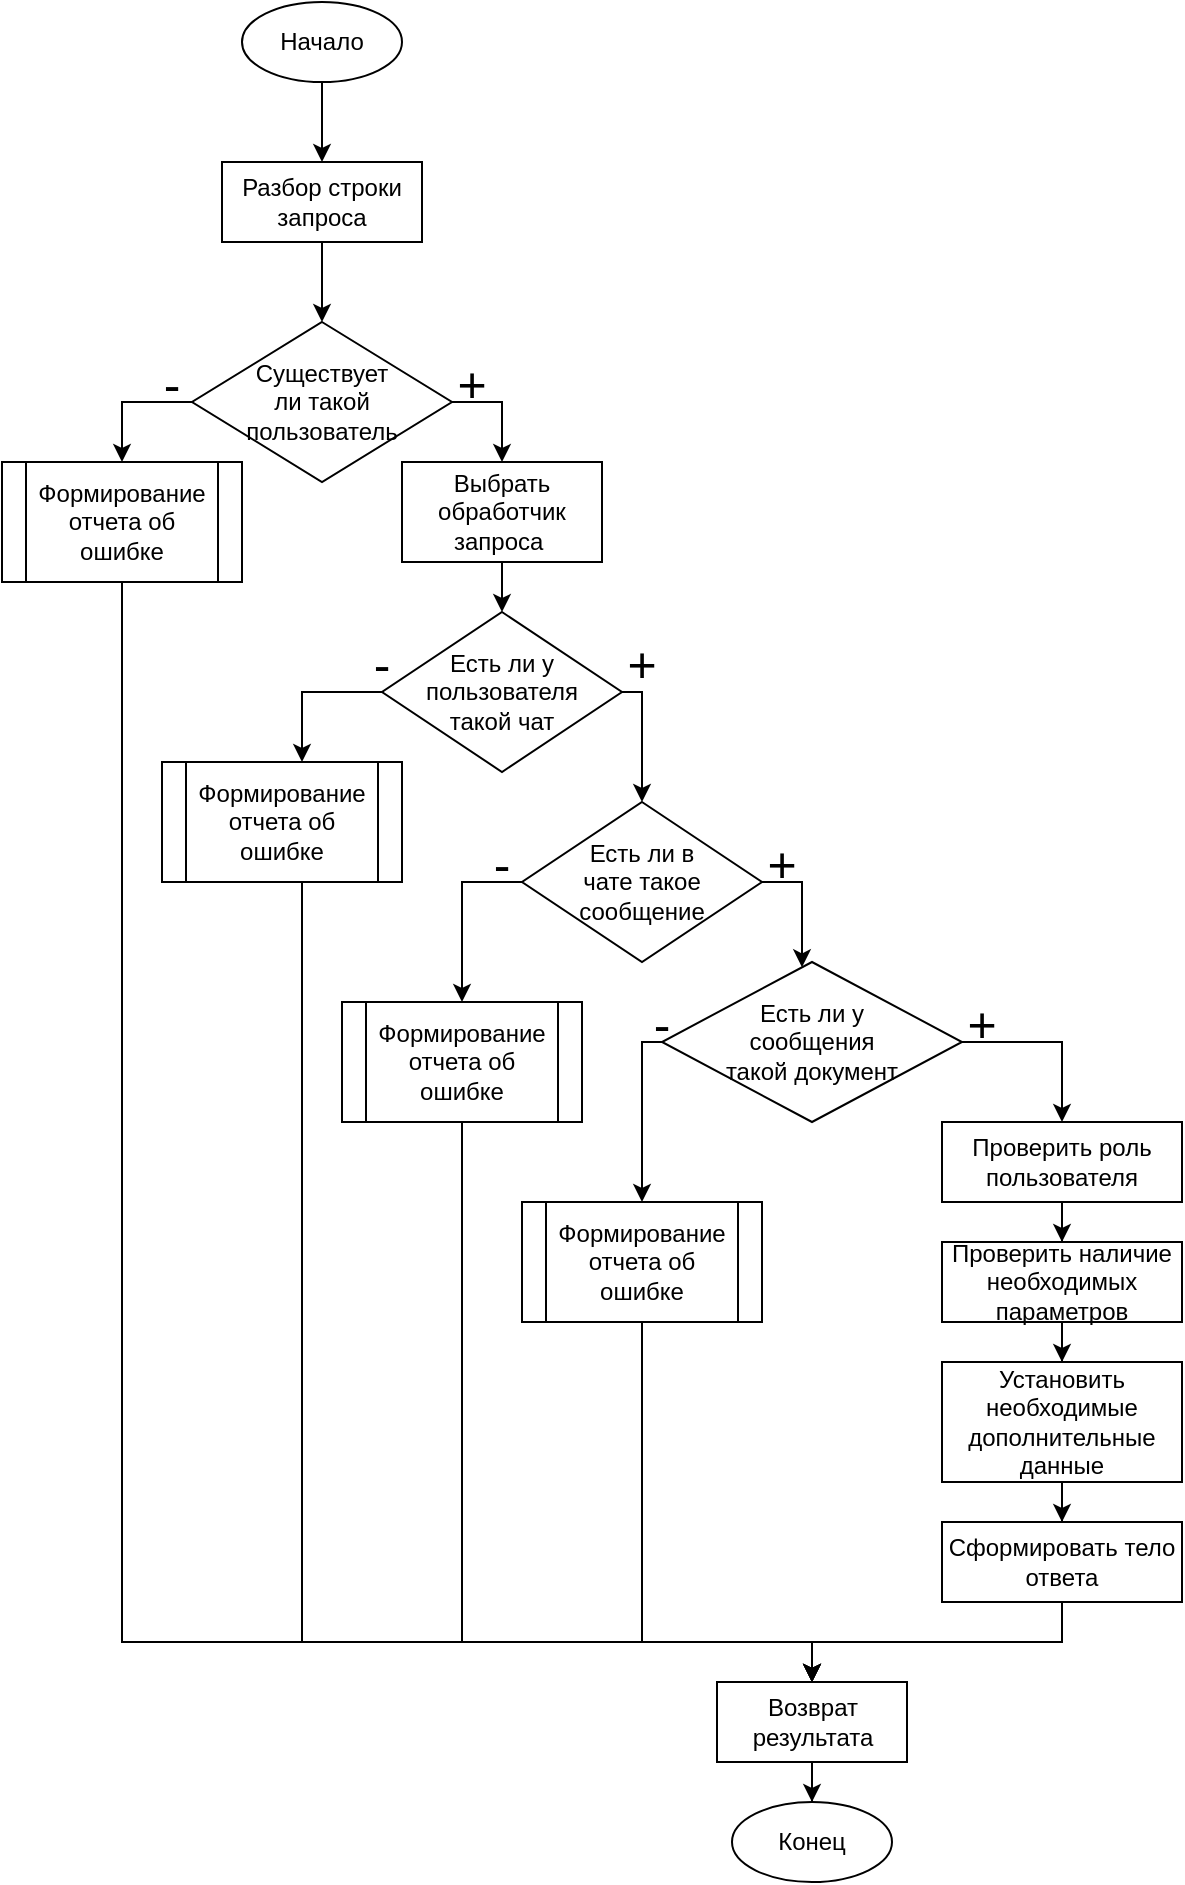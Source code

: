 <mxfile version="14.7.4" type="device"><diagram id="7nSZMCq0fvOQ9lTXzEYB" name="Page-1"><mxGraphModel dx="2048" dy="648" grid="1" gridSize="10" guides="1" tooltips="1" connect="1" arrows="1" fold="1" page="1" pageScale="1" pageWidth="827" pageHeight="1169" math="0" shadow="0"><root><mxCell id="0"/><mxCell id="1" parent="0"/><mxCell id="fkK3kCiApZuxEXThOrcU-3" value="" style="edgeStyle=orthogonalEdgeStyle;rounded=0;orthogonalLoop=1;jettySize=auto;html=1;" edge="1" parent="1" source="INCnpmoepeMSUl6gayzu-2" target="fkK3kCiApZuxEXThOrcU-2"><mxGeometry relative="1" as="geometry"/></mxCell><mxCell id="INCnpmoepeMSUl6gayzu-2" value="Начало" style="ellipse;whiteSpace=wrap;html=1;" parent="1" vertex="1"><mxGeometry x="80" y="200" width="80" height="40" as="geometry"/></mxCell><mxCell id="INCnpmoepeMSUl6gayzu-8" style="edgeStyle=orthogonalEdgeStyle;rounded=0;orthogonalLoop=1;jettySize=auto;html=1;" parent="1" source="INCnpmoepeMSUl6gayzu-3" target="INCnpmoepeMSUl6gayzu-7" edge="1"><mxGeometry relative="1" as="geometry"><Array as="points"><mxPoint x="210" y="400"/></Array></mxGeometry></mxCell><mxCell id="INCnpmoepeMSUl6gayzu-27" style="edgeStyle=orthogonalEdgeStyle;rounded=0;orthogonalLoop=1;jettySize=auto;html=1;" parent="1" source="INCnpmoepeMSUl6gayzu-3" target="INCnpmoepeMSUl6gayzu-42" edge="1"><mxGeometry relative="1" as="geometry"><mxPoint x="230" y="840" as="targetPoint"/><Array as="points"><mxPoint x="20" y="400"/></Array></mxGeometry></mxCell><mxCell id="INCnpmoepeMSUl6gayzu-3" value="Существует &lt;br&gt;ли такой &lt;br&gt;пользователь" style="rhombus;whiteSpace=wrap;html=1;" parent="1" vertex="1"><mxGeometry x="55" y="360" width="130" height="80" as="geometry"/></mxCell><mxCell id="INCnpmoepeMSUl6gayzu-4" value="&lt;font style=&quot;font-size: 25px&quot;&gt;-&lt;/font&gt;" style="text;html=1;strokeColor=none;fillColor=none;align=center;verticalAlign=middle;whiteSpace=wrap;rounded=0;" parent="1" vertex="1"><mxGeometry x="35" y="380" width="20" height="20" as="geometry"/></mxCell><mxCell id="INCnpmoepeMSUl6gayzu-6" value="&lt;font style=&quot;font-size: 25px&quot;&gt;+&lt;/font&gt;" style="text;html=1;strokeColor=none;fillColor=none;align=center;verticalAlign=middle;whiteSpace=wrap;rounded=0;" parent="1" vertex="1"><mxGeometry x="185" y="380" width="20" height="20" as="geometry"/></mxCell><mxCell id="INCnpmoepeMSUl6gayzu-10" value="" style="edgeStyle=orthogonalEdgeStyle;rounded=0;orthogonalLoop=1;jettySize=auto;html=1;" parent="1" source="INCnpmoepeMSUl6gayzu-7" target="INCnpmoepeMSUl6gayzu-9" edge="1"><mxGeometry relative="1" as="geometry"/></mxCell><mxCell id="INCnpmoepeMSUl6gayzu-7" value="Выбрать обработчик запроса&amp;nbsp;" style="rounded=0;whiteSpace=wrap;html=1;" parent="1" vertex="1"><mxGeometry x="160" y="430" width="100" height="50" as="geometry"/></mxCell><mxCell id="INCnpmoepeMSUl6gayzu-13" value="" style="edgeStyle=orthogonalEdgeStyle;rounded=0;orthogonalLoop=1;jettySize=auto;html=1;" parent="1" source="INCnpmoepeMSUl6gayzu-9" target="INCnpmoepeMSUl6gayzu-12" edge="1"><mxGeometry relative="1" as="geometry"><Array as="points"><mxPoint x="280" y="545"/></Array></mxGeometry></mxCell><mxCell id="INCnpmoepeMSUl6gayzu-26" style="edgeStyle=orthogonalEdgeStyle;rounded=0;orthogonalLoop=1;jettySize=auto;html=1;" parent="1" source="INCnpmoepeMSUl6gayzu-9" target="INCnpmoepeMSUl6gayzu-43" edge="1"><mxGeometry relative="1" as="geometry"><mxPoint x="230" y="840" as="targetPoint"/><Array as="points"><mxPoint x="110" y="545"/></Array></mxGeometry></mxCell><mxCell id="INCnpmoepeMSUl6gayzu-9" value="Есть ли у &lt;br&gt;пользователя &lt;br&gt;такой чат" style="rhombus;whiteSpace=wrap;html=1;" parent="1" vertex="1"><mxGeometry x="150" y="505" width="120" height="80" as="geometry"/></mxCell><mxCell id="INCnpmoepeMSUl6gayzu-20" value="" style="edgeStyle=orthogonalEdgeStyle;rounded=0;orthogonalLoop=1;jettySize=auto;html=1;" parent="1" source="INCnpmoepeMSUl6gayzu-12" target="INCnpmoepeMSUl6gayzu-19" edge="1"><mxGeometry relative="1" as="geometry"><Array as="points"><mxPoint x="360" y="640"/></Array></mxGeometry></mxCell><mxCell id="INCnpmoepeMSUl6gayzu-25" style="edgeStyle=orthogonalEdgeStyle;rounded=0;orthogonalLoop=1;jettySize=auto;html=1;" parent="1" source="INCnpmoepeMSUl6gayzu-12" target="INCnpmoepeMSUl6gayzu-44" edge="1"><mxGeometry relative="1" as="geometry"><mxPoint x="230" y="840" as="targetPoint"/><Array as="points"><mxPoint x="190" y="640"/></Array></mxGeometry></mxCell><mxCell id="INCnpmoepeMSUl6gayzu-12" value="Есть ли в &lt;br&gt;чате такое сообщение" style="rhombus;whiteSpace=wrap;html=1;" parent="1" vertex="1"><mxGeometry x="220" y="600" width="120" height="80" as="geometry"/></mxCell><mxCell id="INCnpmoepeMSUl6gayzu-14" value="&lt;font style=&quot;font-size: 25px&quot;&gt;+&lt;/font&gt;" style="text;html=1;strokeColor=none;fillColor=none;align=center;verticalAlign=middle;whiteSpace=wrap;rounded=0;" parent="1" vertex="1"><mxGeometry x="440" y="700" width="20" height="20" as="geometry"/></mxCell><mxCell id="INCnpmoepeMSUl6gayzu-15" value="&lt;font style=&quot;font-size: 25px&quot;&gt;+&lt;/font&gt;" style="text;html=1;strokeColor=none;fillColor=none;align=center;verticalAlign=middle;whiteSpace=wrap;rounded=0;" parent="1" vertex="1"><mxGeometry x="340" y="620" width="20" height="20" as="geometry"/></mxCell><mxCell id="INCnpmoepeMSUl6gayzu-16" value="&lt;font style=&quot;font-size: 25px&quot;&gt;+&lt;/font&gt;" style="text;html=1;strokeColor=none;fillColor=none;align=center;verticalAlign=middle;whiteSpace=wrap;rounded=0;" parent="1" vertex="1"><mxGeometry x="270" y="520" width="20" height="20" as="geometry"/></mxCell><mxCell id="INCnpmoepeMSUl6gayzu-17" value="&lt;font style=&quot;font-size: 25px&quot;&gt;-&lt;/font&gt;" style="text;html=1;strokeColor=none;fillColor=none;align=center;verticalAlign=middle;whiteSpace=wrap;rounded=0;" parent="1" vertex="1"><mxGeometry x="200" y="620" width="20" height="20" as="geometry"/></mxCell><mxCell id="INCnpmoepeMSUl6gayzu-18" value="&lt;font style=&quot;font-size: 25px&quot;&gt;-&lt;/font&gt;" style="text;html=1;strokeColor=none;fillColor=none;align=center;verticalAlign=middle;whiteSpace=wrap;rounded=0;" parent="1" vertex="1"><mxGeometry x="140" y="520" width="20" height="20" as="geometry"/></mxCell><mxCell id="INCnpmoepeMSUl6gayzu-23" value="" style="edgeStyle=orthogonalEdgeStyle;rounded=0;orthogonalLoop=1;jettySize=auto;html=1;" parent="1" source="INCnpmoepeMSUl6gayzu-19" target="INCnpmoepeMSUl6gayzu-41" edge="1"><mxGeometry relative="1" as="geometry"><mxPoint x="230" y="840" as="targetPoint"/><Array as="points"><mxPoint x="280" y="720"/></Array></mxGeometry></mxCell><mxCell id="INCnpmoepeMSUl6gayzu-29" value="" style="edgeStyle=orthogonalEdgeStyle;rounded=0;orthogonalLoop=1;jettySize=auto;html=1;" parent="1" source="INCnpmoepeMSUl6gayzu-19" target="INCnpmoepeMSUl6gayzu-28" edge="1"><mxGeometry relative="1" as="geometry"><Array as="points"><mxPoint x="490" y="720"/></Array></mxGeometry></mxCell><mxCell id="INCnpmoepeMSUl6gayzu-19" value="Есть ли у&lt;br&gt;сообщения &lt;br&gt;такой документ" style="rhombus;whiteSpace=wrap;html=1;" parent="1" vertex="1"><mxGeometry x="290" y="680" width="150" height="80" as="geometry"/></mxCell><mxCell id="INCnpmoepeMSUl6gayzu-37" value="" style="edgeStyle=orthogonalEdgeStyle;rounded=0;orthogonalLoop=1;jettySize=auto;html=1;" parent="1" source="INCnpmoepeMSUl6gayzu-41" target="INCnpmoepeMSUl6gayzu-36" edge="1"><mxGeometry relative="1" as="geometry"><mxPoint x="230" y="880" as="sourcePoint"/><Array as="points"><mxPoint x="280" y="1020"/><mxPoint x="365" y="1020"/></Array></mxGeometry></mxCell><mxCell id="INCnpmoepeMSUl6gayzu-24" value="&lt;font style=&quot;font-size: 25px&quot;&gt;-&lt;/font&gt;" style="text;html=1;strokeColor=none;fillColor=none;align=center;verticalAlign=middle;whiteSpace=wrap;rounded=0;" parent="1" vertex="1"><mxGeometry x="280" y="700" width="20" height="20" as="geometry"/></mxCell><mxCell id="INCnpmoepeMSUl6gayzu-31" value="" style="edgeStyle=orthogonalEdgeStyle;rounded=0;orthogonalLoop=1;jettySize=auto;html=1;" parent="1" source="INCnpmoepeMSUl6gayzu-28" target="INCnpmoepeMSUl6gayzu-30" edge="1"><mxGeometry relative="1" as="geometry"/></mxCell><mxCell id="INCnpmoepeMSUl6gayzu-28" value="Проверить роль пользователя" style="whiteSpace=wrap;html=1;" parent="1" vertex="1"><mxGeometry x="430" y="760" width="120" height="40" as="geometry"/></mxCell><mxCell id="INCnpmoepeMSUl6gayzu-33" value="" style="edgeStyle=orthogonalEdgeStyle;rounded=0;orthogonalLoop=1;jettySize=auto;html=1;" parent="1" source="INCnpmoepeMSUl6gayzu-30" target="INCnpmoepeMSUl6gayzu-32" edge="1"><mxGeometry relative="1" as="geometry"/></mxCell><mxCell id="INCnpmoepeMSUl6gayzu-30" value="Проверить наличие необходимых параметров" style="whiteSpace=wrap;html=1;" parent="1" vertex="1"><mxGeometry x="430" y="820" width="120" height="40" as="geometry"/></mxCell><mxCell id="INCnpmoepeMSUl6gayzu-35" value="" style="edgeStyle=orthogonalEdgeStyle;rounded=0;orthogonalLoop=1;jettySize=auto;html=1;" parent="1" source="INCnpmoepeMSUl6gayzu-32" target="INCnpmoepeMSUl6gayzu-34" edge="1"><mxGeometry relative="1" as="geometry"/></mxCell><mxCell id="INCnpmoepeMSUl6gayzu-32" value="Установить необходимые дополнительные данные" style="whiteSpace=wrap;html=1;" parent="1" vertex="1"><mxGeometry x="430" y="880" width="120" height="60" as="geometry"/></mxCell><mxCell id="INCnpmoepeMSUl6gayzu-38" style="edgeStyle=orthogonalEdgeStyle;rounded=0;orthogonalLoop=1;jettySize=auto;html=1;" parent="1" source="INCnpmoepeMSUl6gayzu-34" target="INCnpmoepeMSUl6gayzu-36" edge="1"><mxGeometry relative="1" as="geometry"><Array as="points"><mxPoint x="490" y="1020"/><mxPoint x="365" y="1020"/></Array></mxGeometry></mxCell><mxCell id="INCnpmoepeMSUl6gayzu-34" value="Сформировать тело ответа" style="whiteSpace=wrap;html=1;" parent="1" vertex="1"><mxGeometry x="430" y="960" width="120" height="40" as="geometry"/></mxCell><mxCell id="INCnpmoepeMSUl6gayzu-40" value="" style="edgeStyle=orthogonalEdgeStyle;rounded=0;orthogonalLoop=1;jettySize=auto;html=1;" parent="1" source="INCnpmoepeMSUl6gayzu-36" target="INCnpmoepeMSUl6gayzu-39" edge="1"><mxGeometry relative="1" as="geometry"/></mxCell><mxCell id="INCnpmoepeMSUl6gayzu-36" value="Возврат результата" style="whiteSpace=wrap;html=1;" parent="1" vertex="1"><mxGeometry x="317.5" y="1040" width="95" height="40" as="geometry"/></mxCell><mxCell id="INCnpmoepeMSUl6gayzu-39" value="Конец" style="ellipse;whiteSpace=wrap;html=1;" parent="1" vertex="1"><mxGeometry x="325" y="1100" width="80" height="40" as="geometry"/></mxCell><mxCell id="INCnpmoepeMSUl6gayzu-41" value="&lt;span&gt;Формирование отчета об ошибке&lt;/span&gt;" style="shape=process;whiteSpace=wrap;html=1;backgroundOutline=1;" parent="1" vertex="1"><mxGeometry x="220" y="800" width="120" height="60" as="geometry"/></mxCell><mxCell id="INCnpmoepeMSUl6gayzu-45" style="edgeStyle=orthogonalEdgeStyle;rounded=0;orthogonalLoop=1;jettySize=auto;html=1;" parent="1" source="INCnpmoepeMSUl6gayzu-42" target="INCnpmoepeMSUl6gayzu-36" edge="1"><mxGeometry relative="1" as="geometry"><Array as="points"><mxPoint x="20" y="1020"/><mxPoint x="365" y="1020"/></Array></mxGeometry></mxCell><mxCell id="INCnpmoepeMSUl6gayzu-42" value="&lt;span&gt;Формирование отчета об ошибке&lt;/span&gt;" style="shape=process;whiteSpace=wrap;html=1;backgroundOutline=1;" parent="1" vertex="1"><mxGeometry x="-40" y="430" width="120" height="60" as="geometry"/></mxCell><mxCell id="INCnpmoepeMSUl6gayzu-46" style="edgeStyle=orthogonalEdgeStyle;rounded=0;orthogonalLoop=1;jettySize=auto;html=1;" parent="1" source="INCnpmoepeMSUl6gayzu-43" target="INCnpmoepeMSUl6gayzu-36" edge="1"><mxGeometry relative="1" as="geometry"><Array as="points"><mxPoint x="110" y="1020"/><mxPoint x="365" y="1020"/></Array></mxGeometry></mxCell><mxCell id="INCnpmoepeMSUl6gayzu-43" value="&lt;span&gt;Формирование отчета об ошибке&lt;/span&gt;" style="shape=process;whiteSpace=wrap;html=1;backgroundOutline=1;" parent="1" vertex="1"><mxGeometry x="40" y="580" width="120" height="60" as="geometry"/></mxCell><mxCell id="INCnpmoepeMSUl6gayzu-47" style="edgeStyle=orthogonalEdgeStyle;rounded=0;orthogonalLoop=1;jettySize=auto;html=1;" parent="1" source="INCnpmoepeMSUl6gayzu-44" target="INCnpmoepeMSUl6gayzu-36" edge="1"><mxGeometry relative="1" as="geometry"><Array as="points"><mxPoint x="190" y="1020"/><mxPoint x="365" y="1020"/></Array></mxGeometry></mxCell><mxCell id="INCnpmoepeMSUl6gayzu-44" value="&lt;span&gt;Формирование отчета об ошибке&lt;/span&gt;" style="shape=process;whiteSpace=wrap;html=1;backgroundOutline=1;" parent="1" vertex="1"><mxGeometry x="130" y="700" width="120" height="60" as="geometry"/></mxCell><mxCell id="fkK3kCiApZuxEXThOrcU-5" style="edgeStyle=orthogonalEdgeStyle;rounded=0;orthogonalLoop=1;jettySize=auto;html=1;" edge="1" parent="1" source="fkK3kCiApZuxEXThOrcU-2" target="INCnpmoepeMSUl6gayzu-3"><mxGeometry relative="1" as="geometry"/></mxCell><mxCell id="fkK3kCiApZuxEXThOrcU-2" value="Разбор строки запроса" style="rounded=0;whiteSpace=wrap;html=1;" vertex="1" parent="1"><mxGeometry x="70" y="280" width="100" height="40" as="geometry"/></mxCell></root></mxGraphModel></diagram></mxfile>